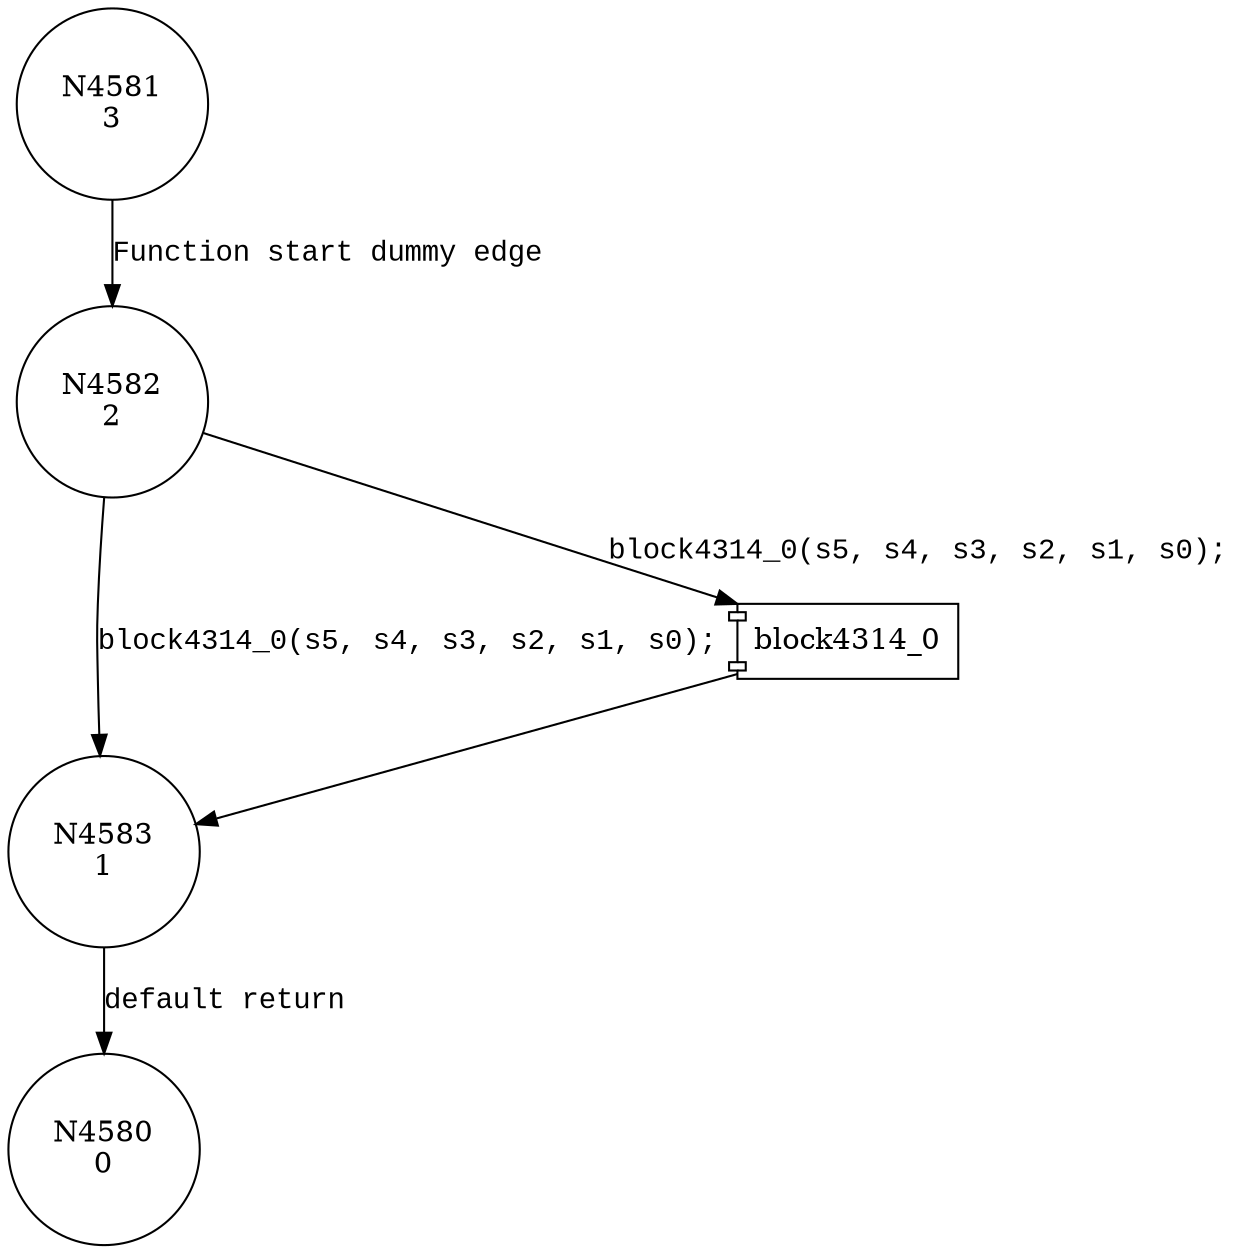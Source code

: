 digraph block4380_0 {
4582 [shape="circle" label="N4582\n2"]
4583 [shape="circle" label="N4583\n1"]
4580 [shape="circle" label="N4580\n0"]
4581 [shape="circle" label="N4581\n3"]
100055 [shape="component" label="block4314_0"]
4582 -> 100055 [label="block4314_0(s5, s4, s3, s2, s1, s0);" fontname="Courier New"]
100055 -> 4583 [label="" fontname="Courier New"]
4582 -> 4583 [label="block4314_0(s5, s4, s3, s2, s1, s0);" fontname="Courier New"]
4583 -> 4580 [label="default return" fontname="Courier New"]
4581 -> 4582 [label="Function start dummy edge" fontname="Courier New"]
}